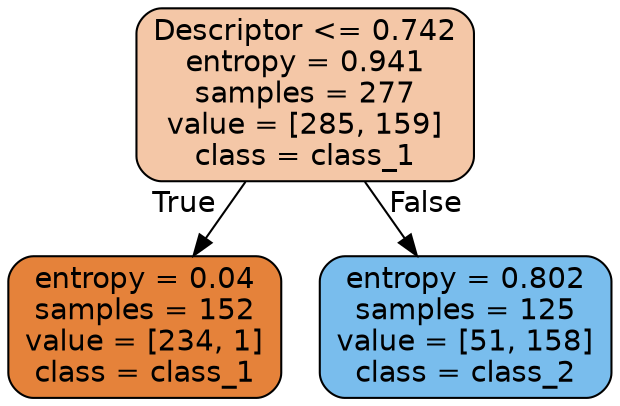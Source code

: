 digraph Tree {
node [shape=box, style="filled, rounded", color="black", fontname="helvetica"] ;
edge [fontname="helvetica"] ;
0 [label="Descriptor <= 0.742\nentropy = 0.941\nsamples = 277\nvalue = [285, 159]\nclass = class_1", fillcolor="#f4c7a7"] ;
1 [label="entropy = 0.04\nsamples = 152\nvalue = [234, 1]\nclass = class_1", fillcolor="#e5823a"] ;
0 -> 1 [labeldistance=2.5, labelangle=45, headlabel="True"] ;
2 [label="entropy = 0.802\nsamples = 125\nvalue = [51, 158]\nclass = class_2", fillcolor="#79bded"] ;
0 -> 2 [labeldistance=2.5, labelangle=-45, headlabel="False"] ;
}